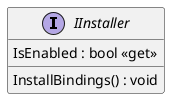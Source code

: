@startuml
interface IInstaller {
    InstallBindings() : void
    IsEnabled : bool <<get>>
}
@enduml
